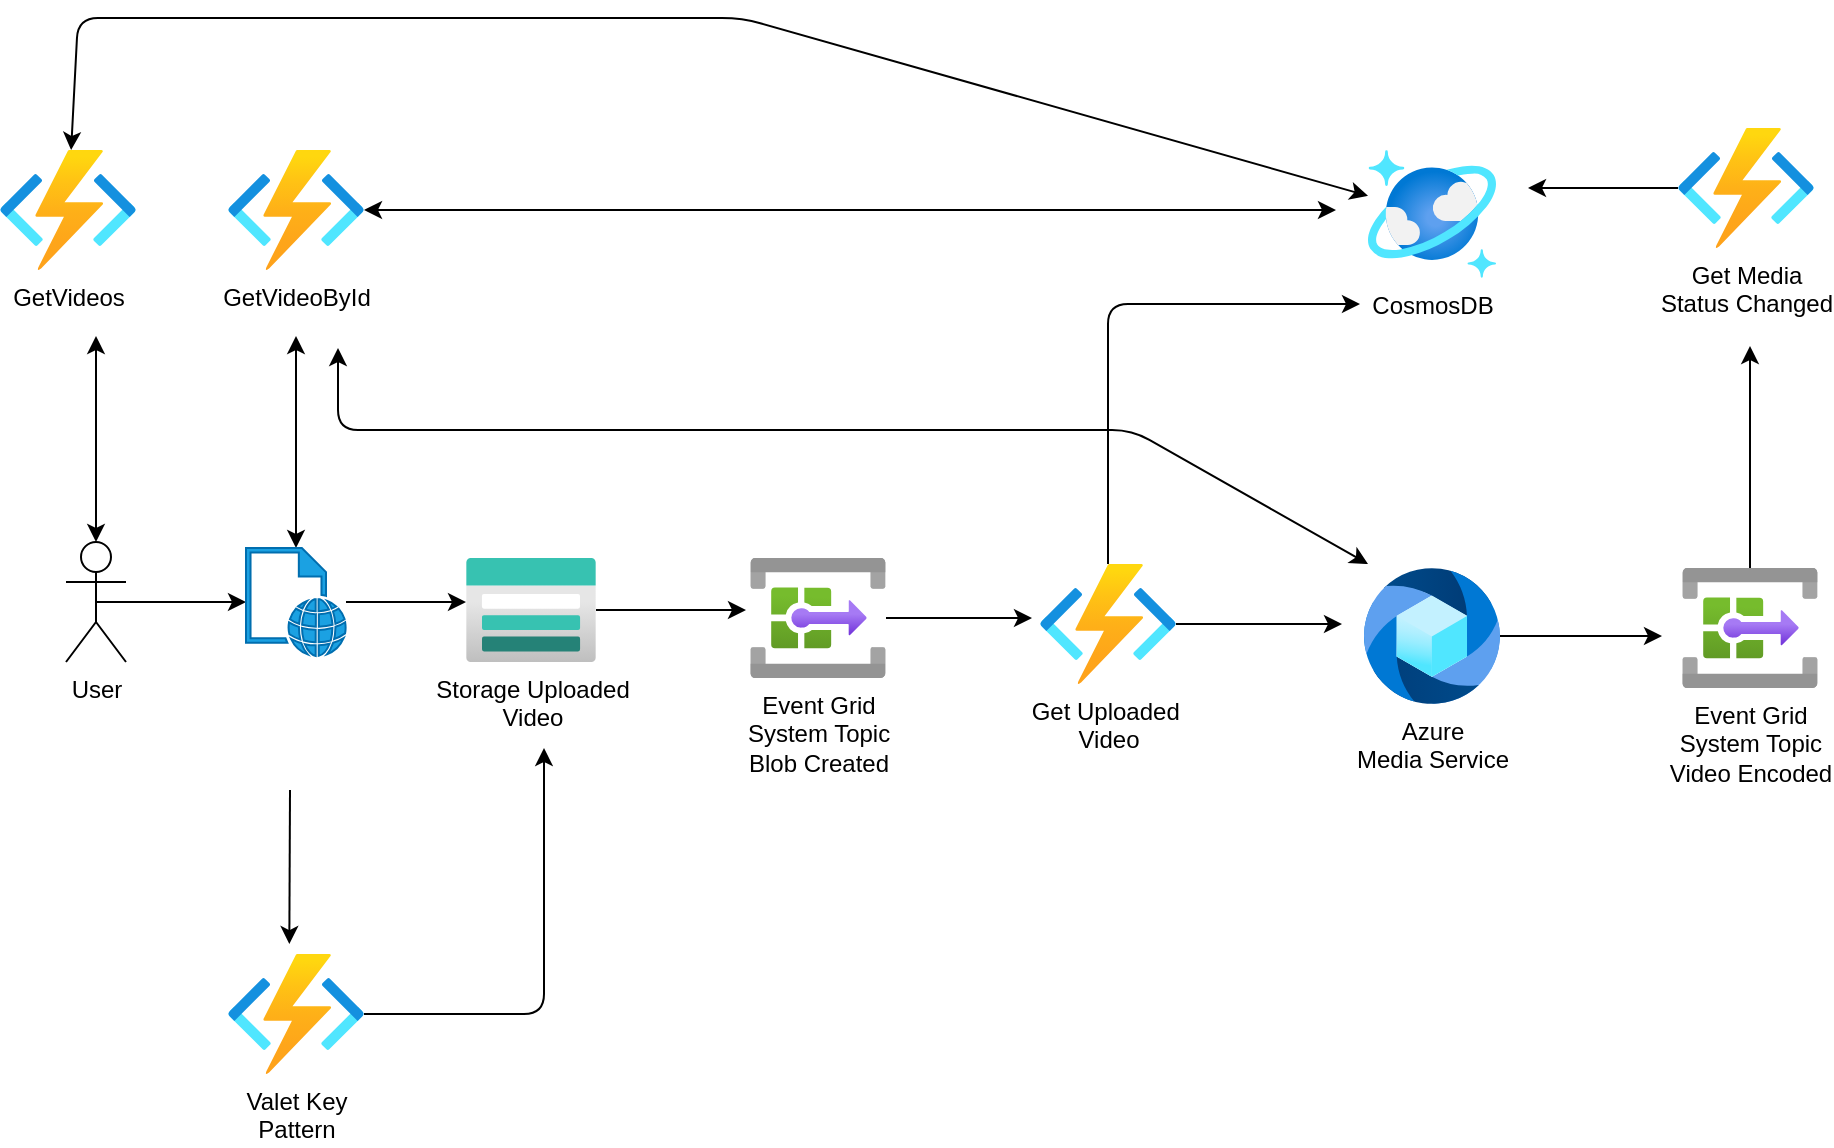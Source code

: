 <mxfile>
    <diagram id="zLMz-JdehbNynvGdMP1B" name="Page-1">
        <mxGraphModel dx="958" dy="705" grid="0" gridSize="10" guides="1" tooltips="1" connect="1" arrows="1" fold="1" page="1" pageScale="1" pageWidth="850" pageHeight="1100" math="0" shadow="0">
            <root>
                <mxCell id="0"/>
                <mxCell id="1" parent="0"/>
                <mxCell id="2" value="CosmosDB" style="aspect=fixed;html=1;points=[];align=center;image;fontSize=12;image=img/lib/azure2/databases/Azure_Cosmos_DB.svg;" parent="1" vertex="1">
                    <mxGeometry x="690" y="98" width="64" height="64" as="geometry"/>
                </mxCell>
                <mxCell id="22" style="edgeStyle=none;html=1;" parent="1" source="3" edge="1">
                    <mxGeometry relative="1" as="geometry">
                        <mxPoint x="837" y="341" as="targetPoint"/>
                    </mxGeometry>
                </mxCell>
                <mxCell id="3" value="Azure &lt;br&gt;Media Service" style="aspect=fixed;html=1;points=[];align=center;image;fontSize=12;image=img/lib/azure2/web/Azure_Media_Service.svg;" parent="1" vertex="1">
                    <mxGeometry x="688" y="307" width="68" height="68" as="geometry"/>
                </mxCell>
                <mxCell id="18" style="edgeStyle=none;html=1;" parent="1" source="4" edge="1">
                    <mxGeometry relative="1" as="geometry">
                        <mxPoint x="379" y="328" as="targetPoint"/>
                    </mxGeometry>
                </mxCell>
                <mxCell id="4" value="Storage Uploaded&lt;br&gt;Video" style="aspect=fixed;html=1;points=[];align=center;image;fontSize=12;image=img/lib/azure2/storage/Storage_Accounts.svg;" parent="1" vertex="1">
                    <mxGeometry x="239" y="302" width="65" height="52" as="geometry"/>
                </mxCell>
                <mxCell id="20" style="edgeStyle=none;html=1;" parent="1" source="5" edge="1">
                    <mxGeometry relative="1" as="geometry">
                        <mxPoint x="677" y="335" as="targetPoint"/>
                    </mxGeometry>
                </mxCell>
                <mxCell id="21" style="edgeStyle=none;html=1;" parent="1" source="5" edge="1">
                    <mxGeometry relative="1" as="geometry">
                        <mxPoint x="686" y="175" as="targetPoint"/>
                        <Array as="points">
                            <mxPoint x="560" y="175"/>
                        </Array>
                    </mxGeometry>
                </mxCell>
                <mxCell id="5" value="Get Uploaded&amp;nbsp;&lt;br&gt;Video" style="aspect=fixed;html=1;points=[];align=center;image;fontSize=12;image=img/lib/azure2/iot/Function_Apps.svg;" parent="1" vertex="1">
                    <mxGeometry x="526" y="305" width="68" height="60" as="geometry"/>
                </mxCell>
                <mxCell id="19" style="edgeStyle=none;html=1;" parent="1" source="7" edge="1">
                    <mxGeometry relative="1" as="geometry">
                        <mxPoint x="522" y="332" as="targetPoint"/>
                    </mxGeometry>
                </mxCell>
                <mxCell id="7" value="Event Grid&lt;br&gt;System Topic&lt;br&gt;Blob Created" style="aspect=fixed;html=1;points=[];align=center;image;fontSize=12;image=img/lib/azure2/integration/System_Topic.svg;" parent="1" vertex="1">
                    <mxGeometry x="381" y="302" width="68" height="60" as="geometry"/>
                </mxCell>
                <mxCell id="13" style="edgeStyle=none;html=1;exitX=0.5;exitY=0.5;exitDx=0;exitDy=0;exitPerimeter=0;" parent="1" source="8" target="9" edge="1">
                    <mxGeometry relative="1" as="geometry"/>
                </mxCell>
                <mxCell id="26" style="edgeStyle=none;html=1;startArrow=classic;startFill=1;" parent="1" source="8" edge="1">
                    <mxGeometry relative="1" as="geometry">
                        <mxPoint x="54" y="191" as="targetPoint"/>
                    </mxGeometry>
                </mxCell>
                <mxCell id="8" value="User" style="shape=umlActor;verticalLabelPosition=bottom;verticalAlign=top;html=1;outlineConnect=0;" parent="1" vertex="1">
                    <mxGeometry x="39" y="294" width="30" height="60" as="geometry"/>
                </mxCell>
                <mxCell id="14" style="edgeStyle=none;html=1;startArrow=classic;startFill=1;" parent="1" source="9" edge="1">
                    <mxGeometry relative="1" as="geometry">
                        <mxPoint x="154" y="191" as="targetPoint"/>
                    </mxGeometry>
                </mxCell>
                <mxCell id="17" style="edgeStyle=none;html=1;entryX=0;entryY=0.423;entryDx=0;entryDy=0;entryPerimeter=0;" parent="1" source="9" target="4" edge="1">
                    <mxGeometry relative="1" as="geometry"/>
                </mxCell>
                <mxCell id="30" style="edgeStyle=none;html=1;entryX=0.451;entryY=-0.083;entryDx=0;entryDy=0;entryPerimeter=0;" edge="1" parent="1" target="28">
                    <mxGeometry relative="1" as="geometry">
                        <mxPoint x="151" y="418" as="sourcePoint"/>
                    </mxGeometry>
                </mxCell>
                <mxCell id="9" value="Single&lt;br&gt;Page&lt;br&gt;Application" style="sketch=0;pointerEvents=1;shadow=0;dashed=0;html=1;strokeColor=#006EAF;fillColor=#1ba1e2;labelPosition=center;verticalLabelPosition=bottom;verticalAlign=top;outlineConnect=0;align=center;shape=mxgraph.office.concepts.web_page;fontColor=#ffffff;" parent="1" vertex="1">
                    <mxGeometry x="129" y="297" width="50" height="54" as="geometry"/>
                </mxCell>
                <mxCell id="23" style="edgeStyle=none;html=1;" parent="1" source="10" edge="1">
                    <mxGeometry relative="1" as="geometry">
                        <mxPoint x="881" y="196" as="targetPoint"/>
                    </mxGeometry>
                </mxCell>
                <mxCell id="10" value="Event Grid&lt;br&gt;System Topic&lt;br&gt;Video Encoded" style="aspect=fixed;html=1;points=[];align=center;image;fontSize=12;image=img/lib/azure2/integration/System_Topic.svg;" parent="1" vertex="1">
                    <mxGeometry x="847" y="307" width="68" height="60" as="geometry"/>
                </mxCell>
                <mxCell id="24" style="edgeStyle=none;html=1;" parent="1" source="11" edge="1">
                    <mxGeometry relative="1" as="geometry">
                        <mxPoint x="770" y="117" as="targetPoint"/>
                    </mxGeometry>
                </mxCell>
                <mxCell id="11" value="Get Media&lt;br&gt;Status Changed" style="aspect=fixed;html=1;points=[];align=center;image;fontSize=12;image=img/lib/azure2/iot/Function_Apps.svg;" parent="1" vertex="1">
                    <mxGeometry x="845" y="87" width="68" height="60" as="geometry"/>
                </mxCell>
                <mxCell id="15" style="edgeStyle=none;html=1;startArrow=classic;startFill=1;" parent="1" source="12" edge="1">
                    <mxGeometry relative="1" as="geometry">
                        <mxPoint x="674" y="128" as="targetPoint"/>
                    </mxGeometry>
                </mxCell>
                <mxCell id="16" style="edgeStyle=none;html=1;startArrow=classic;startFill=1;" parent="1" edge="1">
                    <mxGeometry relative="1" as="geometry">
                        <mxPoint x="690" y="305" as="targetPoint"/>
                        <mxPoint x="175" y="197" as="sourcePoint"/>
                        <Array as="points">
                            <mxPoint x="175" y="238"/>
                            <mxPoint x="572" y="238"/>
                        </Array>
                    </mxGeometry>
                </mxCell>
                <mxCell id="12" value="GetVideoById" style="aspect=fixed;html=1;points=[];align=center;image;fontSize=12;image=img/lib/azure2/iot/Function_Apps.svg;" parent="1" vertex="1">
                    <mxGeometry x="120" y="98" width="68" height="60" as="geometry"/>
                </mxCell>
                <mxCell id="27" style="edgeStyle=none;html=1;startArrow=classic;startFill=1;" parent="1" source="25" target="2" edge="1">
                    <mxGeometry relative="1" as="geometry">
                        <Array as="points">
                            <mxPoint x="45" y="32"/>
                            <mxPoint x="377" y="32"/>
                        </Array>
                    </mxGeometry>
                </mxCell>
                <mxCell id="25" value="GetVideos" style="aspect=fixed;html=1;points=[];align=center;image;fontSize=12;image=img/lib/azure2/iot/Function_Apps.svg;" parent="1" vertex="1">
                    <mxGeometry x="6" y="98" width="68" height="60" as="geometry"/>
                </mxCell>
                <mxCell id="29" style="edgeStyle=none;html=1;" edge="1" parent="1" source="28">
                    <mxGeometry relative="1" as="geometry">
                        <mxPoint x="278.0" y="397" as="targetPoint"/>
                        <Array as="points">
                            <mxPoint x="278" y="530"/>
                            <mxPoint x="278" y="475"/>
                        </Array>
                    </mxGeometry>
                </mxCell>
                <mxCell id="28" value="Valet Key&lt;br&gt;Pattern" style="aspect=fixed;html=1;points=[];align=center;image;fontSize=12;image=img/lib/azure2/iot/Function_Apps.svg;" vertex="1" parent="1">
                    <mxGeometry x="120" y="500" width="68" height="60" as="geometry"/>
                </mxCell>
            </root>
        </mxGraphModel>
    </diagram>
</mxfile>